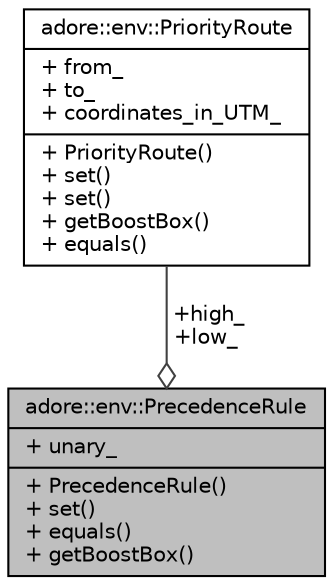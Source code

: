 digraph "adore::env::PrecedenceRule"
{
 // LATEX_PDF_SIZE
  edge [fontname="Helvetica",fontsize="10",labelfontname="Helvetica",labelfontsize="10"];
  node [fontname="Helvetica",fontsize="10",shape=record];
  Node1 [label="{adore::env::PrecedenceRule\n|+ unary_\l|+ PrecedenceRule()\l+ set()\l+ equals()\l+ getBoostBox()\l}",height=0.2,width=0.4,color="black", fillcolor="grey75", style="filled", fontcolor="black",tooltip="The PrecedenceRule defines a precedence relationship between two routes. Vehicles on the low_ priorit..."];
  Node2 -> Node1 [color="grey25",fontsize="10",style="solid",label=" +high_\n+low_" ,arrowhead="odiamond",fontname="Helvetica"];
  Node2 [label="{adore::env::PriorityRoute\n|+ from_\l+ to_\l+ coordinates_in_UTM_\l|+ PriorityRoute()\l+ set()\l+ set()\l+ getBoostBox()\l+ equals()\l}",height=0.2,width=0.4,color="black", fillcolor="white", style="filled",URL="$structadore_1_1env_1_1PriorityRoute.html",tooltip="PriorityRoute implicitly references a route between two coordinates. The coordinates should be chosen..."];
}
